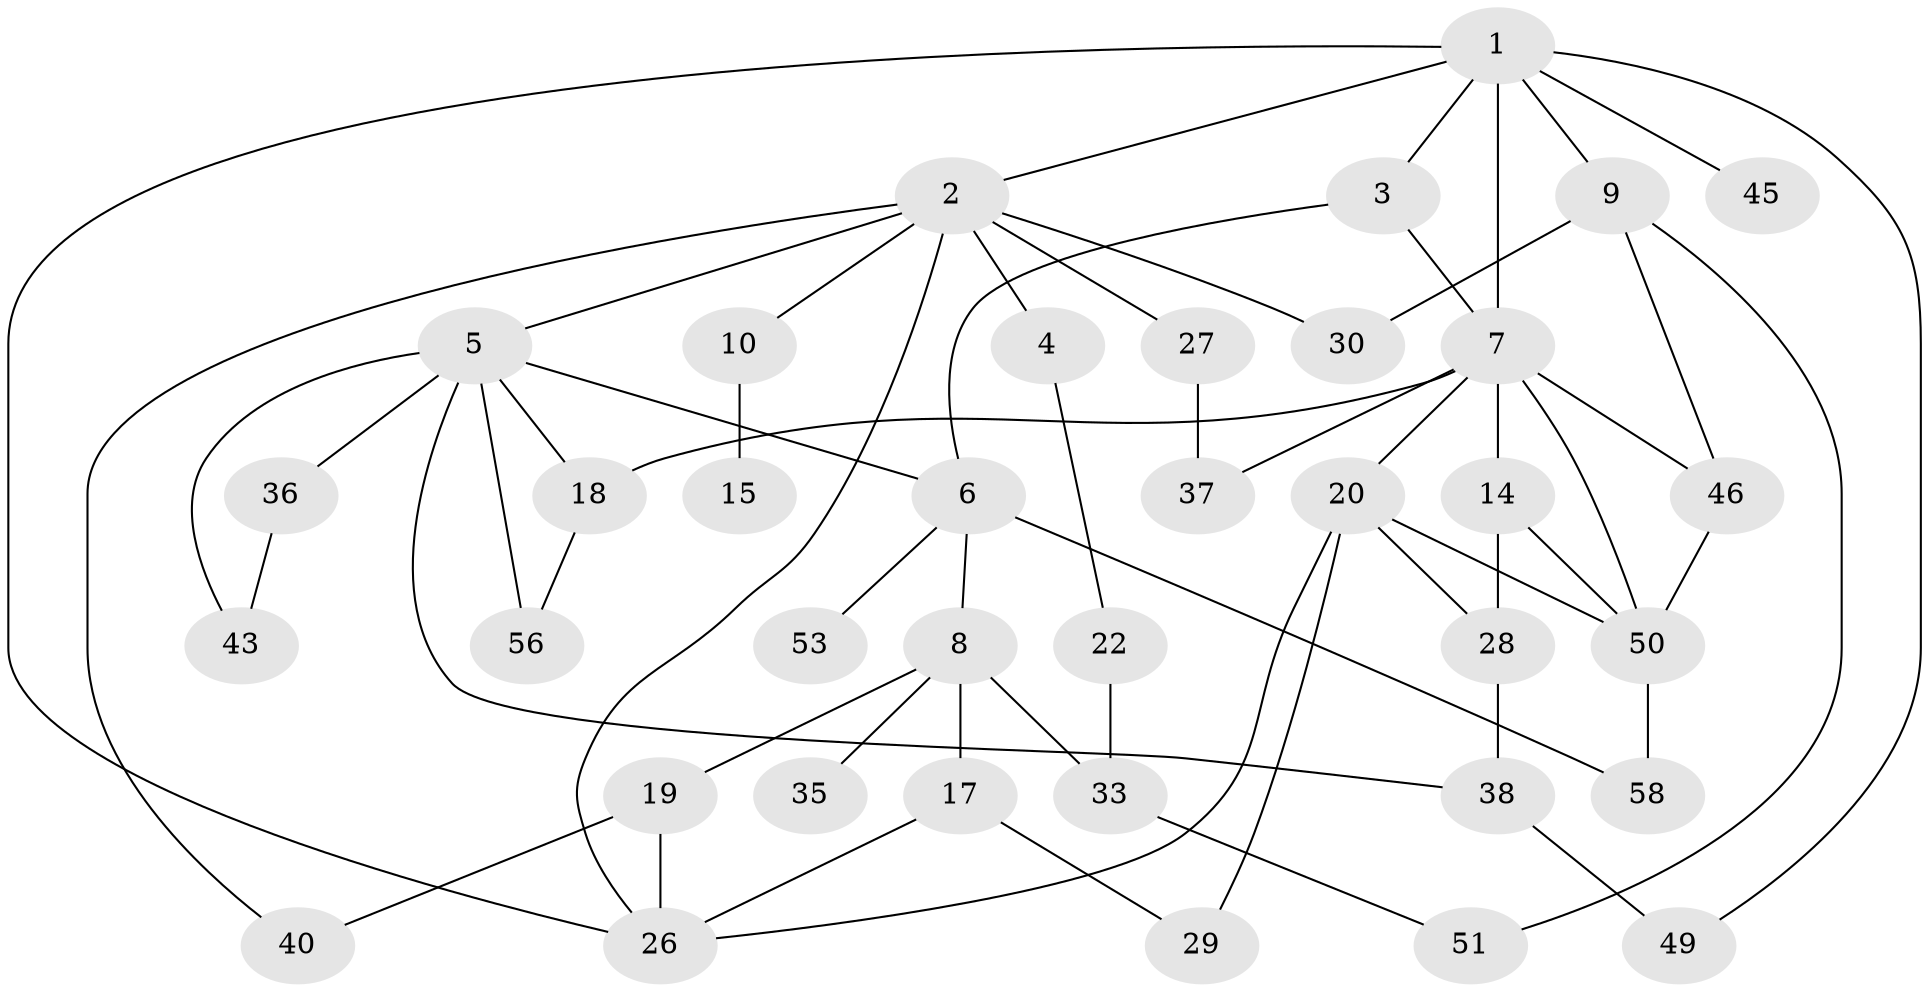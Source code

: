 // original degree distribution, {8: 0.01639344262295082, 5: 0.06557377049180328, 3: 0.21311475409836064, 2: 0.3770491803278688, 4: 0.14754098360655737, 7: 0.01639344262295082, 1: 0.16393442622950818}
// Generated by graph-tools (version 1.1) at 2025/41/03/06/25 10:41:25]
// undirected, 37 vertices, 59 edges
graph export_dot {
graph [start="1"]
  node [color=gray90,style=filled];
  1 [super="+32"];
  2 [super="+23"];
  3 [super="+34"];
  4;
  5 [super="+16"];
  6 [super="+13"];
  7 [super="+12"];
  8 [super="+47"];
  9 [super="+11"];
  10;
  14 [super="+25"];
  15;
  17 [super="+21"];
  18 [super="+24"];
  19 [super="+42"];
  20 [super="+41"];
  22 [super="+61"];
  26 [super="+48"];
  27 [super="+57"];
  28 [super="+55"];
  29 [super="+52"];
  30 [super="+31"];
  33;
  35;
  36;
  37 [super="+39"];
  38 [super="+54"];
  40;
  43 [super="+44"];
  45;
  46;
  49;
  50 [super="+60"];
  51 [super="+59"];
  53;
  56;
  58;
  1 -- 2;
  1 -- 3;
  1 -- 7;
  1 -- 9;
  1 -- 45;
  1 -- 49;
  1 -- 26;
  2 -- 4;
  2 -- 5;
  2 -- 10;
  2 -- 40;
  2 -- 26;
  2 -- 27;
  2 -- 30;
  3 -- 6;
  3 -- 7;
  4 -- 22;
  5 -- 18;
  5 -- 36;
  5 -- 38;
  5 -- 56;
  5 -- 43;
  5 -- 6;
  6 -- 8;
  6 -- 58;
  6 -- 53;
  7 -- 14;
  7 -- 46;
  7 -- 50;
  7 -- 18;
  7 -- 20;
  7 -- 37;
  8 -- 17;
  8 -- 19;
  8 -- 35;
  8 -- 33;
  9 -- 30;
  9 -- 46;
  9 -- 51;
  10 -- 15;
  14 -- 28;
  14 -- 50;
  17 -- 29;
  17 -- 26;
  18 -- 56;
  19 -- 40;
  19 -- 26;
  20 -- 50;
  20 -- 26;
  20 -- 28;
  20 -- 29;
  22 -- 33;
  27 -- 37;
  28 -- 38;
  33 -- 51;
  36 -- 43;
  38 -- 49;
  46 -- 50;
  50 -- 58;
}
